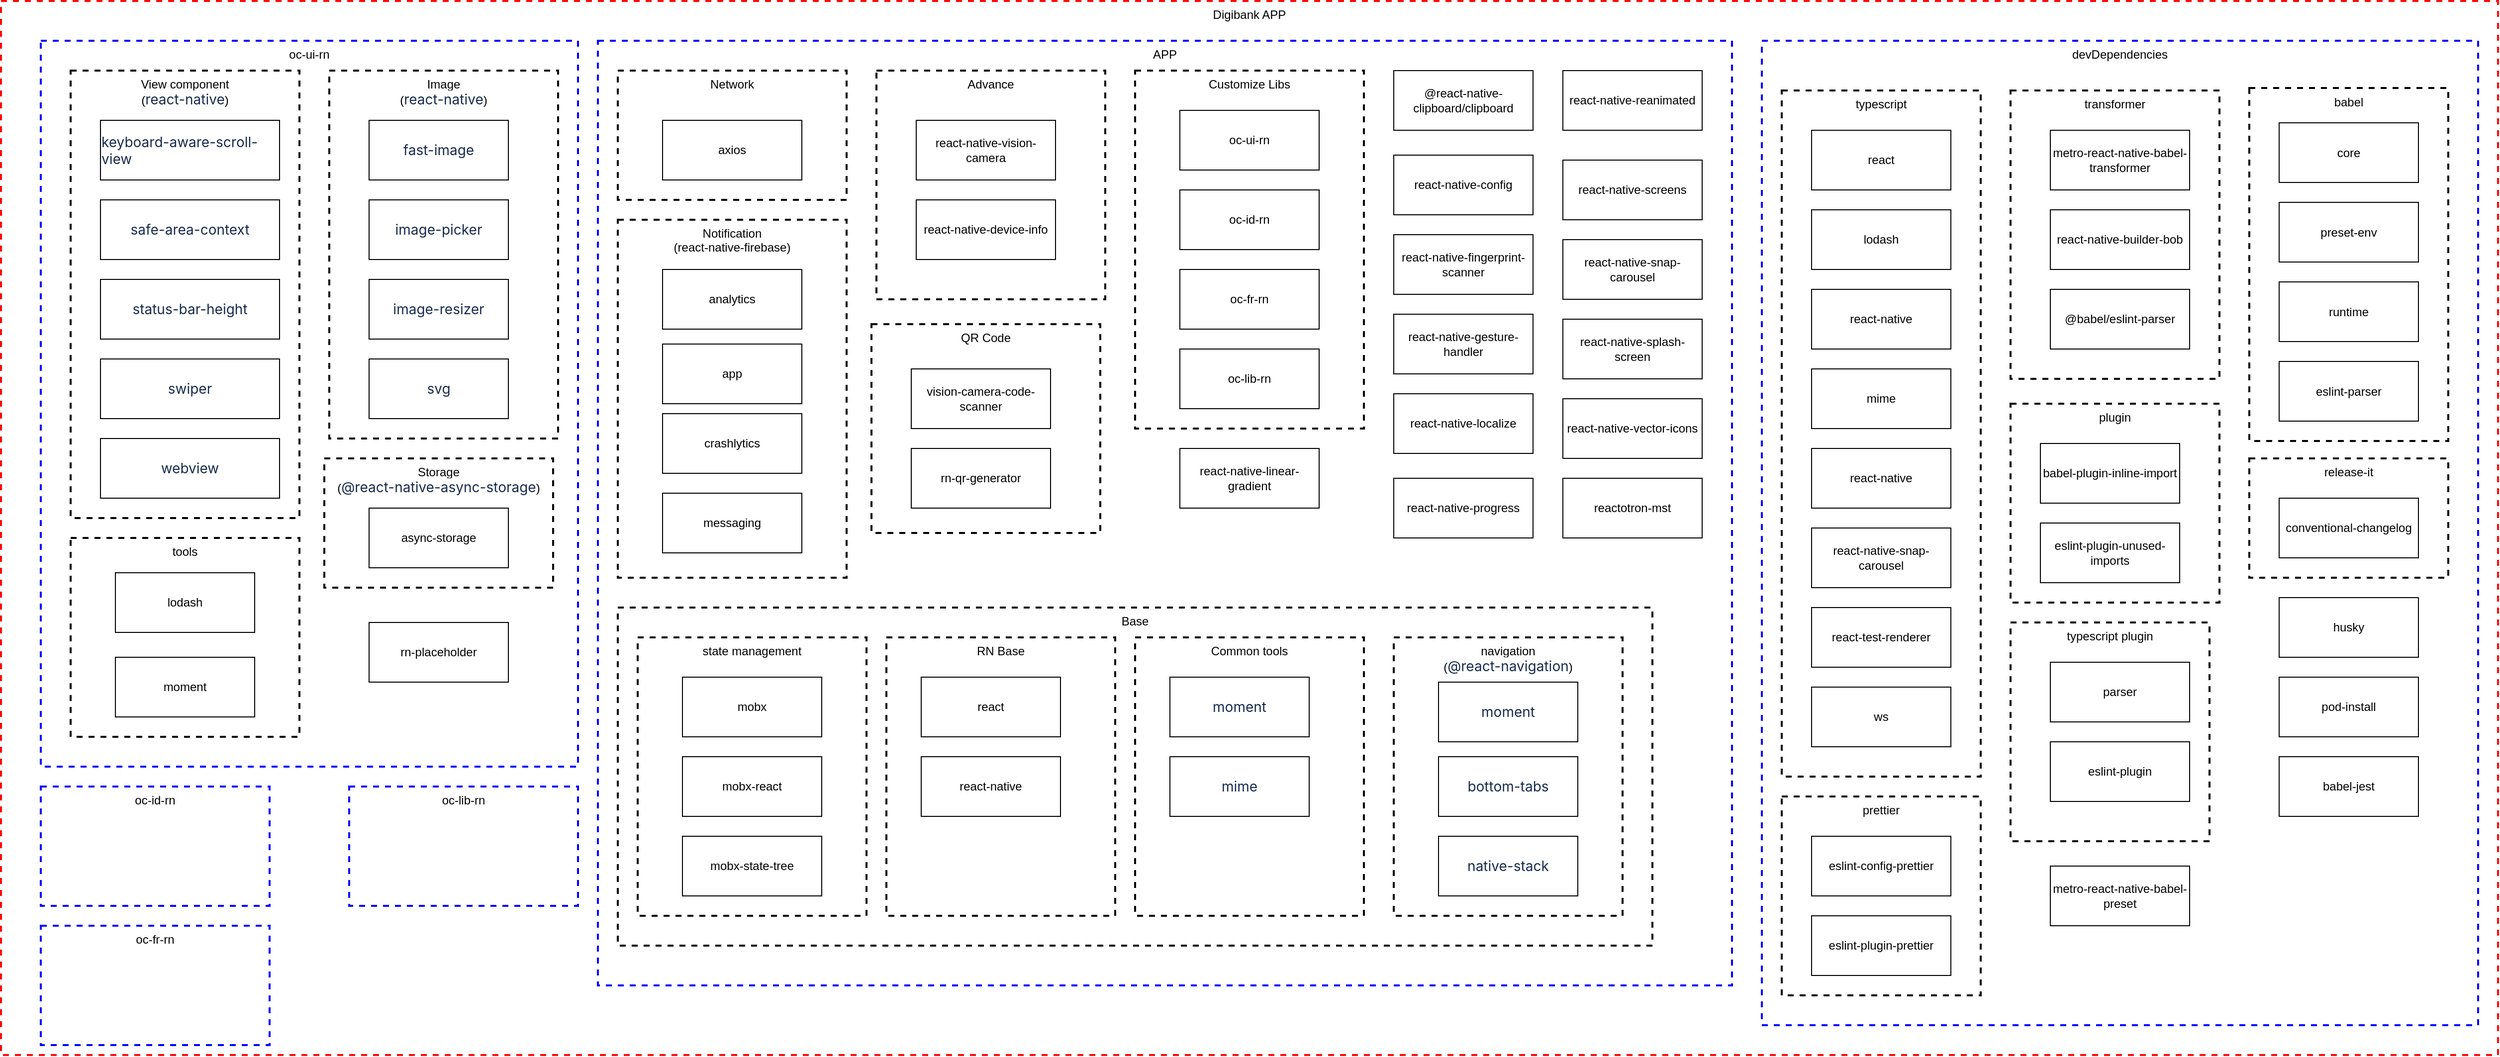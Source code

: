 <mxfile version="20.5.1" type="github">
  <diagram id="OInQUNuNO3AYRQuPPQoJ" name="第 1 页">
    <mxGraphModel dx="3683" dy="1392" grid="1" gridSize="10" guides="1" tooltips="1" connect="1" arrows="1" fold="1" page="1" pageScale="1" pageWidth="1100" pageHeight="850" math="0" shadow="0">
      <root>
        <mxCell id="0" />
        <mxCell id="1" parent="0" />
        <mxCell id="1uEvt_R6zlW470bMk80g-106" value="&lt;span style=&quot;font-weight: 400;&quot;&gt;Digibank APP&lt;/span&gt;" style="rounded=0;whiteSpace=wrap;html=1;dashed=1;strokeWidth=2;fillColor=none;verticalAlign=top;fontStyle=1;strokeColor=#FF0505;" parent="1" vertex="1">
          <mxGeometry x="-110" y="20" width="2510" height="1060" as="geometry" />
        </mxCell>
        <mxCell id="x6n-TaQfmUCHtvgikXO5-33" value="&lt;span style=&quot;font-weight: 400;&quot;&gt;APP&lt;/span&gt;" style="rounded=0;whiteSpace=wrap;html=1;dashed=1;strokeWidth=2;fillColor=none;verticalAlign=top;fontStyle=1;strokeColor=#0000FF;" parent="1" vertex="1">
          <mxGeometry x="490" y="60" width="1140" height="950" as="geometry" />
        </mxCell>
        <mxCell id="Uudwp2KT5LUZXiGAhWFN-2" value="&lt;span style=&quot;font-weight: 400;&quot;&gt;oc-ui-rn&lt;/span&gt;" style="rounded=0;whiteSpace=wrap;html=1;dashed=1;strokeWidth=2;fillColor=none;verticalAlign=top;fontStyle=1;strokeColor=#0000FF;" vertex="1" parent="1">
          <mxGeometry x="-70" y="60" width="540" height="730" as="geometry" />
        </mxCell>
        <mxCell id="Uudwp2KT5LUZXiGAhWFN-3" value="&lt;span style=&quot;color: rgba(0, 0, 0, 0); font-family: monospace; font-size: 0px; font-weight: 400; text-align: start;&quot;&gt;%3CmxGraphModel%3E%3Croot%3E%3CmxCell%20id%3D%220%22%2F%3E%3CmxCell%20id%3D%221%22%20parent%3D%220%22%2F%3E%3CmxCell%20id%3D%222%22%20value%3D%22Poi%22%20style%3D%22rounded%3D0%3BwhiteSpace%3Dwrap%3Bhtml%3D1%3BfontColor%3D%23000000%3BfillColor%3Dnone%3B%22%20vertex%3D%221%22%20parent%3D%221%22%3E%3CmxGeometry%20x%3D%22524%22%20y%3D%22293.75%22%20width%3D%22140%22%20height%3D%2260%22%20as%3D%22geometry%22%2F%3E%3C%2FmxCell%3E%3C%2Froot%3E%3C%2FmxGraphModel%3E&lt;/span&gt;&lt;span style=&quot;font-weight: 400;&quot;&gt;oc-id-rn&lt;/span&gt;" style="rounded=0;whiteSpace=wrap;html=1;dashed=1;strokeWidth=2;fillColor=none;verticalAlign=top;fontStyle=1;strokeColor=#0000FF;" vertex="1" parent="1">
          <mxGeometry x="-70" y="810" width="230" height="120" as="geometry" />
        </mxCell>
        <mxCell id="Uudwp2KT5LUZXiGAhWFN-5" value="&lt;span style=&quot;font-weight: 400;&quot;&gt;oc-fr-rn&lt;/span&gt;" style="rounded=0;whiteSpace=wrap;html=1;dashed=1;strokeWidth=2;fillColor=none;verticalAlign=top;fontStyle=1;strokeColor=#0000FF;" vertex="1" parent="1">
          <mxGeometry x="-70" y="950" width="230" height="120" as="geometry" />
        </mxCell>
        <mxCell id="Uudwp2KT5LUZXiGAhWFN-6" value="&lt;span style=&quot;font-weight: 400;&quot;&gt;oc-lib-rn&lt;/span&gt;" style="rounded=0;whiteSpace=wrap;html=1;dashed=1;strokeWidth=2;fillColor=none;verticalAlign=top;fontStyle=1;strokeColor=#0000FF;" vertex="1" parent="1">
          <mxGeometry x="240" y="810" width="230" height="120" as="geometry" />
        </mxCell>
        <mxCell id="Uudwp2KT5LUZXiGAhWFN-12" value="&lt;span style=&quot;font-weight: 400;&quot;&gt;Base&lt;/span&gt;" style="rounded=0;whiteSpace=wrap;html=1;dashed=1;strokeWidth=2;fillColor=none;verticalAlign=top;fontStyle=1;strokeColor=#000000;" vertex="1" parent="1">
          <mxGeometry x="510" y="630" width="1040" height="340" as="geometry" />
        </mxCell>
        <mxCell id="Uudwp2KT5LUZXiGAhWFN-15" value="&lt;span style=&quot;font-weight: 400;&quot;&gt;Notification&lt;/span&gt;&lt;br&gt;&lt;span style=&quot;font-weight: 400;&quot;&gt;(react-native-firebase&lt;/span&gt;&lt;span style=&quot;font-weight: 400;&quot;&gt;)&lt;/span&gt;" style="rounded=0;whiteSpace=wrap;html=1;dashed=1;strokeWidth=2;fillColor=none;verticalAlign=top;fontStyle=1;strokeColor=#000000;" vertex="1" parent="1">
          <mxGeometry x="510" y="240" width="230" height="360" as="geometry" />
        </mxCell>
        <mxCell id="Uudwp2KT5LUZXiGAhWFN-16" value="&lt;span style=&quot;font-weight: 400;&quot;&gt;Storage&lt;br&gt;(&lt;/span&gt;&lt;span style=&quot;color: rgb(23, 43, 77); font-family: -apple-system, BlinkMacSystemFont, &amp;quot;Segoe UI&amp;quot;, Roboto, Oxygen, Ubuntu, &amp;quot;Fira Sans&amp;quot;, &amp;quot;Droid Sans&amp;quot;, &amp;quot;Helvetica Neue&amp;quot;, sans-serif; font-size: 14px; font-weight: 400; text-align: left; background-color: rgb(255, 255, 255);&quot;&gt;@react-native-async-storage&lt;/span&gt;&lt;span style=&quot;font-weight: 400;&quot;&gt;)&lt;br&gt;&lt;/span&gt;" style="rounded=0;whiteSpace=wrap;html=1;dashed=1;strokeWidth=2;fillColor=none;verticalAlign=top;fontStyle=1;strokeColor=#000000;" vertex="1" parent="1">
          <mxGeometry x="215" y="480" width="230" height="130" as="geometry" />
        </mxCell>
        <mxCell id="Uudwp2KT5LUZXiGAhWFN-17" value="&lt;span style=&quot;font-weight: 400;&quot;&gt;Network&lt;/span&gt;" style="rounded=0;whiteSpace=wrap;html=1;dashed=1;strokeWidth=2;fillColor=none;verticalAlign=top;fontStyle=1;strokeColor=#000000;" vertex="1" parent="1">
          <mxGeometry x="510" y="90" width="230" height="130" as="geometry" />
        </mxCell>
        <mxCell id="Uudwp2KT5LUZXiGAhWFN-18" value="&lt;span style=&quot;font-weight: 400;&quot;&gt;Customize Libs&lt;/span&gt;" style="rounded=0;whiteSpace=wrap;html=1;dashed=1;strokeWidth=2;fillColor=none;verticalAlign=top;fontStyle=1;strokeColor=#000000;" vertex="1" parent="1">
          <mxGeometry x="1030" y="90" width="230" height="360" as="geometry" />
        </mxCell>
        <mxCell id="Uudwp2KT5LUZXiGAhWFN-19" value="oc-ui-rn" style="rounded=0;whiteSpace=wrap;html=1;fontColor=#000000;fillColor=none;" vertex="1" parent="1">
          <mxGeometry x="1075" y="130" width="140" height="60" as="geometry" />
        </mxCell>
        <mxCell id="Uudwp2KT5LUZXiGAhWFN-20" value="&lt;span style=&quot;color: rgba(0, 0, 0, 0); font-family: monospace; font-size: 0px; text-align: start;&quot;&gt;%3CmxGraphModel%3E%3Croot%3E%3CmxCell%20id%3D%220%22%2F%3E%3CmxCell%20id%3D%221%22%20parent%3D%220%22%2F%3E%3CmxCell%20id%3D%222%22%20value%3D%22Poi%22%20style%3D%22rounded%3D0%3BwhiteSpace%3Dwrap%3Bhtml%3D1%3BfontColor%3D%23000000%3BfillColor%3Dnone%3B%22%20vertex%3D%221%22%20parent%3D%221%22%3E%3CmxGeometry%20x%3D%22524%22%20y%3D%22293.75%22%20width%3D%22140%22%20height%3D%2260%22%20as%3D%22geometry%22%2F%3E%3C%2FmxCell%3E%3C%2Froot%3E%3C%2FmxGraphModel%3E&lt;/span&gt;oc-id-rn" style="rounded=0;whiteSpace=wrap;html=1;fontColor=#000000;fillColor=none;" vertex="1" parent="1">
          <mxGeometry x="1075" y="210" width="140" height="60" as="geometry" />
        </mxCell>
        <mxCell id="Uudwp2KT5LUZXiGAhWFN-21" value="oc-fr-rn" style="rounded=0;whiteSpace=wrap;html=1;fontColor=#000000;fillColor=none;" vertex="1" parent="1">
          <mxGeometry x="1075" y="290" width="140" height="60" as="geometry" />
        </mxCell>
        <mxCell id="Uudwp2KT5LUZXiGAhWFN-22" value="oc-lib-rn" style="rounded=0;whiteSpace=wrap;html=1;fontColor=#000000;fillColor=none;" vertex="1" parent="1">
          <mxGeometry x="1075" y="370" width="140" height="60" as="geometry" />
        </mxCell>
        <mxCell id="Uudwp2KT5LUZXiGAhWFN-26" value="axios" style="rounded=0;whiteSpace=wrap;html=1;fontColor=#000000;fillColor=none;" vertex="1" parent="1">
          <mxGeometry x="555" y="140" width="140" height="60" as="geometry" />
        </mxCell>
        <mxCell id="Uudwp2KT5LUZXiGAhWFN-28" value="&lt;span style=&quot;font-weight: 400;&quot;&gt;state management&lt;/span&gt;" style="rounded=0;whiteSpace=wrap;html=1;dashed=1;strokeWidth=2;fillColor=none;verticalAlign=top;fontStyle=1;strokeColor=#000000;" vertex="1" parent="1">
          <mxGeometry x="530" y="660" width="230" height="280" as="geometry" />
        </mxCell>
        <mxCell id="Uudwp2KT5LUZXiGAhWFN-30" value="&lt;span style=&quot;font-weight: 400;&quot;&gt;RN Base&lt;/span&gt;" style="rounded=0;whiteSpace=wrap;html=1;dashed=1;strokeWidth=2;fillColor=none;verticalAlign=top;fontStyle=1;strokeColor=#000000;" vertex="1" parent="1">
          <mxGeometry x="780" y="660" width="230" height="280" as="geometry" />
        </mxCell>
        <mxCell id="Uudwp2KT5LUZXiGAhWFN-13" value="react" style="rounded=0;whiteSpace=wrap;html=1;fontColor=#000000;fillColor=none;" vertex="1" parent="1">
          <mxGeometry x="815" y="700" width="140" height="60" as="geometry" />
        </mxCell>
        <mxCell id="Uudwp2KT5LUZXiGAhWFN-14" value="react-native" style="rounded=0;whiteSpace=wrap;html=1;fontColor=#000000;fillColor=none;" vertex="1" parent="1">
          <mxGeometry x="815" y="780" width="140" height="60" as="geometry" />
        </mxCell>
        <mxCell id="Uudwp2KT5LUZXiGAhWFN-31" value="&lt;div&gt;&lt;span style=&quot;font-weight: 400;&quot;&gt;Common tools&lt;/span&gt;&lt;/div&gt;" style="rounded=0;whiteSpace=wrap;html=1;dashed=1;strokeWidth=2;fillColor=none;verticalAlign=top;fontStyle=1;strokeColor=#000000;" vertex="1" parent="1">
          <mxGeometry x="1030" y="660" width="230" height="280" as="geometry" />
        </mxCell>
        <mxCell id="Uudwp2KT5LUZXiGAhWFN-32" value="&lt;div style=&quot;text-align: left;&quot;&gt;&lt;span style=&quot;background-color: initial; font-size: 14px;&quot;&gt;&lt;font face=&quot;-apple-system, BlinkMacSystemFont, Segoe UI, Roboto, Oxygen, Ubuntu, Fira Sans, Droid Sans, Helvetica Neue, sans-serif&quot; color=&quot;#172b4d&quot;&gt;moment&lt;/font&gt;&lt;/span&gt;&lt;/div&gt;" style="rounded=0;whiteSpace=wrap;html=1;fontColor=#000000;fillColor=none;" vertex="1" parent="1">
          <mxGeometry x="1065" y="700" width="140" height="60" as="geometry" />
        </mxCell>
        <mxCell id="Uudwp2KT5LUZXiGAhWFN-38" value="crashlytics" style="rounded=0;whiteSpace=wrap;html=1;fontColor=#000000;fillColor=none;" vertex="1" parent="1">
          <mxGeometry x="555" y="435" width="140" height="60" as="geometry" />
        </mxCell>
        <mxCell id="Uudwp2KT5LUZXiGAhWFN-37" value="app" style="rounded=0;whiteSpace=wrap;html=1;fontColor=#000000;fillColor=none;" vertex="1" parent="1">
          <mxGeometry x="555" y="365" width="140" height="60" as="geometry" />
        </mxCell>
        <mxCell id="Uudwp2KT5LUZXiGAhWFN-36" value="analytics" style="rounded=0;whiteSpace=wrap;html=1;fontColor=#000000;fillColor=none;" vertex="1" parent="1">
          <mxGeometry x="555" y="290" width="140" height="60" as="geometry" />
        </mxCell>
        <mxCell id="Uudwp2KT5LUZXiGAhWFN-39" value="messaging" style="rounded=0;whiteSpace=wrap;html=1;fontColor=#000000;fillColor=none;" vertex="1" parent="1">
          <mxGeometry x="555" y="515" width="140" height="60" as="geometry" />
        </mxCell>
        <mxCell id="Uudwp2KT5LUZXiGAhWFN-40" value="async-storage" style="rounded=0;whiteSpace=wrap;html=1;fontColor=#000000;fillColor=none;" vertex="1" parent="1">
          <mxGeometry x="260" y="530" width="140" height="60" as="geometry" />
        </mxCell>
        <mxCell id="Uudwp2KT5LUZXiGAhWFN-42" value="&lt;span style=&quot;font-weight: 400;&quot;&gt;Image&lt;/span&gt;&lt;br&gt;&lt;span style=&quot;font-weight: 400;&quot;&gt;(&lt;/span&gt;&lt;span style=&quot;color: rgb(23, 43, 77); font-family: -apple-system, BlinkMacSystemFont, &amp;quot;Segoe UI&amp;quot;, Roboto, Oxygen, Ubuntu, &amp;quot;Fira Sans&amp;quot;, &amp;quot;Droid Sans&amp;quot;, &amp;quot;Helvetica Neue&amp;quot;, sans-serif; font-size: 14px; font-weight: 400; text-align: left; background-color: rgb(255, 255, 255);&quot;&gt;react-native&lt;/span&gt;&lt;span style=&quot;font-weight: 400;&quot;&gt;)&lt;br&gt;&lt;/span&gt;" style="rounded=0;whiteSpace=wrap;html=1;dashed=1;strokeWidth=2;fillColor=none;verticalAlign=top;fontStyle=1;strokeColor=#000000;" vertex="1" parent="1">
          <mxGeometry x="220" y="90" width="230" height="370" as="geometry" />
        </mxCell>
        <mxCell id="Uudwp2KT5LUZXiGAhWFN-43" value="&lt;span style=&quot;color: rgb(23, 43, 77); font-family: -apple-system, BlinkMacSystemFont, &amp;quot;Segoe UI&amp;quot;, Roboto, Oxygen, Ubuntu, &amp;quot;Fira Sans&amp;quot;, &amp;quot;Droid Sans&amp;quot;, &amp;quot;Helvetica Neue&amp;quot;, sans-serif; font-size: 14px; text-align: left; background-color: rgb(255, 255, 255);&quot;&gt;fast-image&lt;/span&gt;" style="rounded=0;whiteSpace=wrap;html=1;fontColor=#000000;fillColor=none;" vertex="1" parent="1">
          <mxGeometry x="260" y="140" width="140" height="60" as="geometry" />
        </mxCell>
        <mxCell id="Uudwp2KT5LUZXiGAhWFN-44" value="&lt;span style=&quot;color: rgb(23, 43, 77); font-family: -apple-system, BlinkMacSystemFont, &amp;quot;Segoe UI&amp;quot;, Roboto, Oxygen, Ubuntu, &amp;quot;Fira Sans&amp;quot;, &amp;quot;Droid Sans&amp;quot;, &amp;quot;Helvetica Neue&amp;quot;, sans-serif; font-size: 14px; text-align: left; background-color: rgb(255, 255, 255);&quot;&gt;image-picker&lt;/span&gt;" style="rounded=0;whiteSpace=wrap;html=1;fontColor=#000000;fillColor=none;" vertex="1" parent="1">
          <mxGeometry x="260" y="220" width="140" height="60" as="geometry" />
        </mxCell>
        <mxCell id="Uudwp2KT5LUZXiGAhWFN-45" value="&lt;span style=&quot;color: rgb(23, 43, 77); font-family: -apple-system, BlinkMacSystemFont, &amp;quot;Segoe UI&amp;quot;, Roboto, Oxygen, Ubuntu, &amp;quot;Fira Sans&amp;quot;, &amp;quot;Droid Sans&amp;quot;, &amp;quot;Helvetica Neue&amp;quot;, sans-serif; font-size: 14px; text-align: left; background-color: rgb(255, 255, 255);&quot;&gt;image-resizer&lt;/span&gt;" style="rounded=0;whiteSpace=wrap;html=1;fontColor=#000000;fillColor=none;" vertex="1" parent="1">
          <mxGeometry x="260" y="300" width="140" height="60" as="geometry" />
        </mxCell>
        <mxCell id="Uudwp2KT5LUZXiGAhWFN-46" value="&lt;span style=&quot;font-weight: 400;&quot;&gt;View component&lt;/span&gt;&lt;br&gt;&lt;span style=&quot;font-weight: 400;&quot;&gt;(&lt;/span&gt;&lt;span style=&quot;color: rgb(23, 43, 77); font-family: -apple-system, BlinkMacSystemFont, &amp;quot;Segoe UI&amp;quot;, Roboto, Oxygen, Ubuntu, &amp;quot;Fira Sans&amp;quot;, &amp;quot;Droid Sans&amp;quot;, &amp;quot;Helvetica Neue&amp;quot;, sans-serif; font-size: 14px; font-weight: 400; text-align: left; background-color: rgb(255, 255, 255);&quot;&gt;react-native&lt;/span&gt;&lt;span style=&quot;font-weight: 400;&quot;&gt;)&lt;br&gt;&lt;/span&gt;" style="rounded=0;whiteSpace=wrap;html=1;dashed=1;strokeWidth=2;fillColor=none;verticalAlign=top;fontStyle=1;strokeColor=#000000;" vertex="1" parent="1">
          <mxGeometry x="-40" y="90" width="230" height="450" as="geometry" />
        </mxCell>
        <mxCell id="Uudwp2KT5LUZXiGAhWFN-47" value="&lt;div style=&quot;text-align: left;&quot;&gt;&lt;span style=&quot;background-color: initial; font-size: 14px;&quot;&gt;&lt;font face=&quot;-apple-system, BlinkMacSystemFont, Segoe UI, Roboto, Oxygen, Ubuntu, Fira Sans, Droid Sans, Helvetica Neue, sans-serif&quot; color=&quot;#172b4d&quot;&gt;keyboard-aware-scroll-view&lt;/font&gt;&lt;/span&gt;&lt;/div&gt;" style="rounded=0;whiteSpace=wrap;html=1;fontColor=#000000;fillColor=none;" vertex="1" parent="1">
          <mxGeometry x="-10" y="140" width="180" height="60" as="geometry" />
        </mxCell>
        <mxCell id="Uudwp2KT5LUZXiGAhWFN-48" value="&lt;div style=&quot;text-align: left;&quot;&gt;&lt;font face=&quot;-apple-system, BlinkMacSystemFont, Segoe UI, Roboto, Oxygen, Ubuntu, Fira Sans, Droid Sans, Helvetica Neue, sans-serif&quot; color=&quot;#172b4d&quot;&gt;&lt;span style=&quot;font-size: 14px;&quot;&gt;safe-area-context&lt;/span&gt;&lt;/font&gt;&lt;br&gt;&lt;/div&gt;" style="rounded=0;whiteSpace=wrap;html=1;fontColor=#000000;fillColor=none;" vertex="1" parent="1">
          <mxGeometry x="-10" y="220" width="180" height="60" as="geometry" />
        </mxCell>
        <mxCell id="Uudwp2KT5LUZXiGAhWFN-49" value="&lt;div style=&quot;text-align: left;&quot;&gt;&lt;font face=&quot;-apple-system, BlinkMacSystemFont, Segoe UI, Roboto, Oxygen, Ubuntu, Fira Sans, Droid Sans, Helvetica Neue, sans-serif&quot; color=&quot;#172b4d&quot;&gt;&lt;span style=&quot;font-size: 14px;&quot;&gt;status-bar-height&lt;/span&gt;&lt;/font&gt;&lt;br&gt;&lt;/div&gt;" style="rounded=0;whiteSpace=wrap;html=1;fontColor=#000000;fillColor=none;" vertex="1" parent="1">
          <mxGeometry x="-10" y="300" width="180" height="60" as="geometry" />
        </mxCell>
        <mxCell id="Uudwp2KT5LUZXiGAhWFN-50" value="&lt;div style=&quot;text-align: left;&quot;&gt;&lt;font face=&quot;-apple-system, BlinkMacSystemFont, Segoe UI, Roboto, Oxygen, Ubuntu, Fira Sans, Droid Sans, Helvetica Neue, sans-serif&quot; color=&quot;#172b4d&quot;&gt;&lt;span style=&quot;font-size: 14px;&quot;&gt;swiper&lt;/span&gt;&lt;/font&gt;&lt;br&gt;&lt;/div&gt;" style="rounded=0;whiteSpace=wrap;html=1;fontColor=#000000;fillColor=none;" vertex="1" parent="1">
          <mxGeometry x="-10" y="380" width="180" height="60" as="geometry" />
        </mxCell>
        <mxCell id="Uudwp2KT5LUZXiGAhWFN-51" value="&lt;div style=&quot;text-align: left;&quot;&gt;&lt;font face=&quot;-apple-system, BlinkMacSystemFont, Segoe UI, Roboto, Oxygen, Ubuntu, Fira Sans, Droid Sans, Helvetica Neue, sans-serif&quot; color=&quot;#172b4d&quot;&gt;&lt;span style=&quot;font-size: 14px;&quot;&gt;webview&lt;/span&gt;&lt;/font&gt;&lt;br&gt;&lt;/div&gt;" style="rounded=0;whiteSpace=wrap;html=1;fontColor=#000000;fillColor=none;" vertex="1" parent="1">
          <mxGeometry x="-10" y="460" width="180" height="60" as="geometry" />
        </mxCell>
        <mxCell id="Uudwp2KT5LUZXiGAhWFN-52" value="&lt;div style=&quot;text-align: left;&quot;&gt;&lt;span style=&quot;background-color: initial; font-size: 14px;&quot;&gt;&lt;font face=&quot;-apple-system, BlinkMacSystemFont, Segoe UI, Roboto, Oxygen, Ubuntu, Fira Sans, Droid Sans, Helvetica Neue, sans-serif&quot; color=&quot;#172b4d&quot;&gt;svg&lt;/font&gt;&lt;/span&gt;&lt;/div&gt;" style="rounded=0;whiteSpace=wrap;html=1;fontColor=#000000;fillColor=none;" vertex="1" parent="1">
          <mxGeometry x="260" y="380" width="140" height="60" as="geometry" />
        </mxCell>
        <mxCell id="Uudwp2KT5LUZXiGAhWFN-56" value="rn-placeholder&lt;span style=&quot;&quot;&gt;	&lt;/span&gt;" style="rounded=0;whiteSpace=wrap;html=1;fontColor=#000000;fillColor=none;" vertex="1" parent="1">
          <mxGeometry x="260" y="645" width="140" height="60" as="geometry" />
        </mxCell>
        <mxCell id="Uudwp2KT5LUZXiGAhWFN-57" value="&lt;span style=&quot;font-weight: 400;&quot;&gt;tools&lt;br&gt;&lt;/span&gt;" style="rounded=0;whiteSpace=wrap;html=1;dashed=1;strokeWidth=2;fillColor=none;verticalAlign=top;fontStyle=1;strokeColor=#000000;" vertex="1" parent="1">
          <mxGeometry x="-40" y="560" width="230" height="200" as="geometry" />
        </mxCell>
        <mxCell id="Uudwp2KT5LUZXiGAhWFN-60" value="moment" style="rounded=0;whiteSpace=wrap;html=1;fontColor=#000000;fillColor=none;" vertex="1" parent="1">
          <mxGeometry x="5" y="680" width="140" height="60" as="geometry" />
        </mxCell>
        <mxCell id="Uudwp2KT5LUZXiGAhWFN-61" value="lodash" style="rounded=0;whiteSpace=wrap;html=1;fontColor=#000000;fillColor=none;" vertex="1" parent="1">
          <mxGeometry x="5" y="595" width="140" height="60" as="geometry" />
        </mxCell>
        <mxCell id="Uudwp2KT5LUZXiGAhWFN-67" value="&lt;span style=&quot;font-weight: 400;&quot;&gt;devDependencies&lt;/span&gt;" style="rounded=0;whiteSpace=wrap;html=1;dashed=1;strokeWidth=2;fillColor=none;verticalAlign=top;fontStyle=1;strokeColor=#0000FF;" vertex="1" parent="1">
          <mxGeometry x="1660" y="60" width="720" height="990" as="geometry" />
        </mxCell>
        <mxCell id="Uudwp2KT5LUZXiGAhWFN-68" value="&lt;span style=&quot;font-weight: 400;&quot;&gt;typescript&lt;/span&gt;" style="rounded=0;whiteSpace=wrap;html=1;dashed=1;strokeWidth=2;fillColor=none;verticalAlign=top;fontStyle=1;strokeColor=#000000;" vertex="1" parent="1">
          <mxGeometry x="1680" y="110" width="200" height="690" as="geometry" />
        </mxCell>
        <mxCell id="Uudwp2KT5LUZXiGAhWFN-72" value="&lt;span style=&quot;font-weight: 400;&quot;&gt;transformer&lt;/span&gt;" style="rounded=0;whiteSpace=wrap;html=1;dashed=1;strokeWidth=2;fillColor=none;verticalAlign=top;fontStyle=1;strokeColor=#000000;" vertex="1" parent="1">
          <mxGeometry x="1910" y="110" width="210" height="290" as="geometry" />
        </mxCell>
        <mxCell id="Uudwp2KT5LUZXiGAhWFN-63" value="react" style="rounded=0;whiteSpace=wrap;html=1;fontColor=#000000;fillColor=none;" vertex="1" parent="1">
          <mxGeometry x="1710" y="150" width="140" height="60" as="geometry" />
        </mxCell>
        <mxCell id="Uudwp2KT5LUZXiGAhWFN-64" value="lodash" style="rounded=0;whiteSpace=wrap;html=1;fontColor=#000000;fillColor=none;" vertex="1" parent="1">
          <mxGeometry x="1710" y="230" width="140" height="60" as="geometry" />
        </mxCell>
        <mxCell id="Uudwp2KT5LUZXiGAhWFN-65" value="react-native" style="rounded=0;whiteSpace=wrap;html=1;fontColor=#000000;fillColor=none;" vertex="1" parent="1">
          <mxGeometry x="1710" y="310" width="140" height="60" as="geometry" />
        </mxCell>
        <mxCell id="Uudwp2KT5LUZXiGAhWFN-69" value="metro-react-native-babel-transformer" style="rounded=0;whiteSpace=wrap;html=1;fontColor=#000000;fillColor=none;" vertex="1" parent="1">
          <mxGeometry x="1950" y="150" width="140" height="60" as="geometry" />
        </mxCell>
        <mxCell id="Uudwp2KT5LUZXiGAhWFN-70" value="react-native-builder-bob" style="rounded=0;whiteSpace=wrap;html=1;fontColor=#000000;fillColor=none;" vertex="1" parent="1">
          <mxGeometry x="1950" y="230" width="140" height="60" as="geometry" />
        </mxCell>
        <mxCell id="Uudwp2KT5LUZXiGAhWFN-77" value="&lt;span style=&quot;font-weight: 400;&quot;&gt;plugin&lt;/span&gt;" style="rounded=0;whiteSpace=wrap;html=1;dashed=1;strokeWidth=2;fillColor=none;verticalAlign=top;fontStyle=1;strokeColor=#000000;" vertex="1" parent="1">
          <mxGeometry x="1910" y="425" width="210" height="200" as="geometry" />
        </mxCell>
        <mxCell id="Uudwp2KT5LUZXiGAhWFN-78" value="babel-plugin-inline-import" style="rounded=0;whiteSpace=wrap;html=1;fontColor=#000000;fillColor=none;" vertex="1" parent="1">
          <mxGeometry x="1940" y="465" width="140" height="60" as="geometry" />
        </mxCell>
        <mxCell id="Uudwp2KT5LUZXiGAhWFN-79" value="eslint-plugin-unused-imports" style="rounded=0;whiteSpace=wrap;html=1;fontColor=#000000;fillColor=none;" vertex="1" parent="1">
          <mxGeometry x="1940" y="545" width="140" height="60" as="geometry" />
        </mxCell>
        <mxCell id="Uudwp2KT5LUZXiGAhWFN-80" value="husky" style="rounded=0;whiteSpace=wrap;html=1;fontColor=#000000;fillColor=none;" vertex="1" parent="1">
          <mxGeometry x="2180" y="620" width="140" height="60" as="geometry" />
        </mxCell>
        <mxCell id="Uudwp2KT5LUZXiGAhWFN-82" value="&lt;span style=&quot;font-weight: 400;&quot;&gt;prettier&lt;/span&gt;" style="rounded=0;whiteSpace=wrap;html=1;dashed=1;strokeWidth=2;fillColor=none;verticalAlign=top;fontStyle=1;strokeColor=#000000;" vertex="1" parent="1">
          <mxGeometry x="1680" y="820" width="200" height="200" as="geometry" />
        </mxCell>
        <mxCell id="Uudwp2KT5LUZXiGAhWFN-85" value="eslint-config-prettier" style="rounded=0;whiteSpace=wrap;html=1;fontColor=#000000;fillColor=none;" vertex="1" parent="1">
          <mxGeometry x="1710" y="860" width="140" height="60" as="geometry" />
        </mxCell>
        <mxCell id="Uudwp2KT5LUZXiGAhWFN-86" value="eslint-plugin-prettier" style="rounded=0;whiteSpace=wrap;html=1;fontColor=#000000;fillColor=none;" vertex="1" parent="1">
          <mxGeometry x="1710" y="940" width="140" height="60" as="geometry" />
        </mxCell>
        <mxCell id="Uudwp2KT5LUZXiGAhWFN-88" value="pod-install" style="rounded=0;whiteSpace=wrap;html=1;fontColor=#000000;fillColor=none;" vertex="1" parent="1">
          <mxGeometry x="2180" y="700" width="140" height="60" as="geometry" />
        </mxCell>
        <mxCell id="Uudwp2KT5LUZXiGAhWFN-89" value="&lt;span style=&quot;font-weight: 400;&quot;&gt;release-it&lt;/span&gt;" style="rounded=0;whiteSpace=wrap;html=1;dashed=1;strokeWidth=2;fillColor=none;verticalAlign=top;fontStyle=1;strokeColor=#000000;" vertex="1" parent="1">
          <mxGeometry x="2150" y="480" width="200" height="120" as="geometry" />
        </mxCell>
        <mxCell id="Uudwp2KT5LUZXiGAhWFN-87" value="conventional-changelog" style="rounded=0;whiteSpace=wrap;html=1;fontColor=#000000;fillColor=none;" vertex="1" parent="1">
          <mxGeometry x="2180" y="520" width="140" height="60" as="geometry" />
        </mxCell>
        <mxCell id="Uudwp2KT5LUZXiGAhWFN-92" value="@babel/eslint-parser" style="rounded=0;whiteSpace=wrap;html=1;fontColor=#000000;fillColor=none;" vertex="1" parent="1">
          <mxGeometry x="1950" y="310" width="140" height="60" as="geometry" />
        </mxCell>
        <mxCell id="Uudwp2KT5LUZXiGAhWFN-93" value="&lt;span style=&quot;font-weight: 400;&quot;&gt;babel&lt;/span&gt;" style="rounded=0;whiteSpace=wrap;html=1;dashed=1;strokeWidth=2;fillColor=none;verticalAlign=top;fontStyle=1;strokeColor=#000000;" vertex="1" parent="1">
          <mxGeometry x="2150" y="107.5" width="200" height="355" as="geometry" />
        </mxCell>
        <mxCell id="Uudwp2KT5LUZXiGAhWFN-94" value="mime" style="rounded=0;whiteSpace=wrap;html=1;fontColor=#000000;fillColor=none;" vertex="1" parent="1">
          <mxGeometry x="1710" y="390" width="140" height="60" as="geometry" />
        </mxCell>
        <mxCell id="Uudwp2KT5LUZXiGAhWFN-95" value="core" style="rounded=0;whiteSpace=wrap;html=1;fontColor=#000000;fillColor=none;" vertex="1" parent="1">
          <mxGeometry x="2180" y="142.5" width="140" height="60" as="geometry" />
        </mxCell>
        <mxCell id="Uudwp2KT5LUZXiGAhWFN-96" value="preset-env" style="rounded=0;whiteSpace=wrap;html=1;fontColor=#000000;fillColor=none;" vertex="1" parent="1">
          <mxGeometry x="2180" y="222.5" width="140" height="60" as="geometry" />
        </mxCell>
        <mxCell id="Uudwp2KT5LUZXiGAhWFN-97" value="runtime" style="rounded=0;whiteSpace=wrap;html=1;fontColor=#000000;fillColor=none;" vertex="1" parent="1">
          <mxGeometry x="2180" y="302.5" width="140" height="60" as="geometry" />
        </mxCell>
        <mxCell id="Uudwp2KT5LUZXiGAhWFN-98" value="eslint-parser" style="rounded=0;whiteSpace=wrap;html=1;fontColor=#000000;fillColor=none;" vertex="1" parent="1">
          <mxGeometry x="2180" y="382.5" width="140" height="60" as="geometry" />
        </mxCell>
        <mxCell id="Uudwp2KT5LUZXiGAhWFN-100" value="react-native" style="rounded=0;whiteSpace=wrap;html=1;fontColor=#000000;fillColor=none;" vertex="1" parent="1">
          <mxGeometry x="1710" y="470" width="140" height="60" as="geometry" />
        </mxCell>
        <mxCell id="Uudwp2KT5LUZXiGAhWFN-101" value="react-native-snap-carousel" style="rounded=0;whiteSpace=wrap;html=1;fontColor=#000000;fillColor=none;" vertex="1" parent="1">
          <mxGeometry x="1710" y="550" width="140" height="60" as="geometry" />
        </mxCell>
        <mxCell id="Uudwp2KT5LUZXiGAhWFN-102" value="react-test-renderer" style="rounded=0;whiteSpace=wrap;html=1;fontColor=#000000;fillColor=none;" vertex="1" parent="1">
          <mxGeometry x="1710" y="630" width="140" height="60" as="geometry" />
        </mxCell>
        <mxCell id="Uudwp2KT5LUZXiGAhWFN-103" value="ws" style="rounded=0;whiteSpace=wrap;html=1;fontColor=#000000;fillColor=none;" vertex="1" parent="1">
          <mxGeometry x="1710" y="710" width="140" height="60" as="geometry" />
        </mxCell>
        <mxCell id="Uudwp2KT5LUZXiGAhWFN-104" value="&lt;span style=&quot;font-weight: 400;&quot;&gt;typescript&amp;nbsp;plugin&lt;/span&gt;" style="rounded=0;whiteSpace=wrap;html=1;dashed=1;strokeWidth=2;fillColor=none;verticalAlign=top;fontStyle=1;strokeColor=#000000;" vertex="1" parent="1">
          <mxGeometry x="1910" y="645" width="200" height="220" as="geometry" />
        </mxCell>
        <mxCell id="Uudwp2KT5LUZXiGAhWFN-105" value="parser" style="rounded=0;whiteSpace=wrap;html=1;fontColor=#000000;fillColor=none;" vertex="1" parent="1">
          <mxGeometry x="1950" y="685" width="140" height="60" as="geometry" />
        </mxCell>
        <mxCell id="Uudwp2KT5LUZXiGAhWFN-106" value="eslint-plugin" style="rounded=0;whiteSpace=wrap;html=1;fontColor=#000000;fillColor=none;" vertex="1" parent="1">
          <mxGeometry x="1950" y="765" width="140" height="60" as="geometry" />
        </mxCell>
        <mxCell id="Uudwp2KT5LUZXiGAhWFN-107" value="babel-jest" style="rounded=0;whiteSpace=wrap;html=1;fontColor=#000000;fillColor=none;" vertex="1" parent="1">
          <mxGeometry x="2180" y="780" width="140" height="60" as="geometry" />
        </mxCell>
        <mxCell id="Uudwp2KT5LUZXiGAhWFN-108" value="metro-react-native-babel-preset" style="rounded=0;whiteSpace=wrap;html=1;fontColor=#000000;fillColor=none;" vertex="1" parent="1">
          <mxGeometry x="1950" y="890" width="140" height="60" as="geometry" />
        </mxCell>
        <mxCell id="Uudwp2KT5LUZXiGAhWFN-109" value="&lt;span style=&quot;font-weight: 400;&quot;&gt;Advance&lt;/span&gt;" style="rounded=0;whiteSpace=wrap;html=1;dashed=1;strokeWidth=2;fillColor=none;verticalAlign=top;fontStyle=1;strokeColor=#000000;" vertex="1" parent="1">
          <mxGeometry x="770" y="90" width="230" height="230" as="geometry" />
        </mxCell>
        <mxCell id="Uudwp2KT5LUZXiGAhWFN-110" value="react-native-vision-camera" style="rounded=0;whiteSpace=wrap;html=1;fontColor=#000000;fillColor=none;" vertex="1" parent="1">
          <mxGeometry x="810" y="140" width="140" height="60" as="geometry" />
        </mxCell>
        <mxCell id="Uudwp2KT5LUZXiGAhWFN-111" value="react-native-device-info&lt;span style=&quot;&quot;&gt;	&lt;/span&gt;" style="rounded=0;whiteSpace=wrap;html=1;fontColor=#000000;fillColor=none;" vertex="1" parent="1">
          <mxGeometry x="810" y="220" width="140" height="60" as="geometry" />
        </mxCell>
        <mxCell id="Uudwp2KT5LUZXiGAhWFN-112" value="&lt;span style=&quot;font-weight: 400;&quot;&gt;QR Code&lt;/span&gt;" style="rounded=0;whiteSpace=wrap;html=1;dashed=1;strokeWidth=2;fillColor=none;verticalAlign=top;fontStyle=1;strokeColor=#000000;" vertex="1" parent="1">
          <mxGeometry x="765" y="345" width="230" height="210" as="geometry" />
        </mxCell>
        <mxCell id="Uudwp2KT5LUZXiGAhWFN-113" value="vision-camera-code-scanner&lt;span style=&quot;&quot;&gt;	&lt;/span&gt;" style="rounded=0;whiteSpace=wrap;html=1;fontColor=#000000;fillColor=none;" vertex="1" parent="1">
          <mxGeometry x="805" y="390" width="140" height="60" as="geometry" />
        </mxCell>
        <mxCell id="Uudwp2KT5LUZXiGAhWFN-114" value="rn-qr-generator&lt;span style=&quot;&quot;&gt;	&lt;/span&gt;" style="rounded=0;whiteSpace=wrap;html=1;fontColor=#000000;fillColor=none;" vertex="1" parent="1">
          <mxGeometry x="805" y="470" width="140" height="60" as="geometry" />
        </mxCell>
        <mxCell id="Uudwp2KT5LUZXiGAhWFN-115" value="&lt;div style=&quot;text-align: left;&quot;&gt;&lt;font face=&quot;-apple-system, BlinkMacSystemFont, Segoe UI, Roboto, Oxygen, Ubuntu, Fira Sans, Droid Sans, Helvetica Neue, sans-serif&quot; color=&quot;#172b4d&quot;&gt;&lt;span style=&quot;font-size: 14px;&quot;&gt;mime&lt;/span&gt;&lt;/font&gt;&lt;br&gt;&lt;/div&gt;" style="rounded=0;whiteSpace=wrap;html=1;fontColor=#000000;fillColor=none;" vertex="1" parent="1">
          <mxGeometry x="1065" y="780" width="140" height="60" as="geometry" />
        </mxCell>
        <mxCell id="Uudwp2KT5LUZXiGAhWFN-116" value="&lt;span style=&quot;font-weight: 400;&quot;&gt;navigation&lt;br&gt;(&lt;/span&gt;&lt;span style=&quot;color: rgb(23, 43, 77); font-family: -apple-system, BlinkMacSystemFont, &amp;quot;Segoe UI&amp;quot;, Roboto, Oxygen, Ubuntu, &amp;quot;Fira Sans&amp;quot;, &amp;quot;Droid Sans&amp;quot;, &amp;quot;Helvetica Neue&amp;quot;, sans-serif; font-size: 14px; font-weight: 400; text-align: left; background-color: rgb(255, 255, 255);&quot;&gt;@react-navigation&lt;/span&gt;&lt;span style=&quot;font-weight: 400;&quot;&gt;)&lt;br&gt;&lt;/span&gt;" style="rounded=0;whiteSpace=wrap;html=1;dashed=1;strokeWidth=2;fillColor=none;verticalAlign=top;fontStyle=1;strokeColor=#000000;" vertex="1" parent="1">
          <mxGeometry x="1290" y="660" width="230" height="280" as="geometry" />
        </mxCell>
        <mxCell id="Uudwp2KT5LUZXiGAhWFN-117" value="&lt;div style=&quot;text-align: left;&quot;&gt;&lt;span style=&quot;background-color: initial; font-size: 14px;&quot;&gt;&lt;font face=&quot;-apple-system, BlinkMacSystemFont, Segoe UI, Roboto, Oxygen, Ubuntu, Fira Sans, Droid Sans, Helvetica Neue, sans-serif&quot; color=&quot;#172b4d&quot;&gt;moment&lt;/font&gt;&lt;/span&gt;&lt;/div&gt;" style="rounded=0;whiteSpace=wrap;html=1;fontColor=#000000;fillColor=none;" vertex="1" parent="1">
          <mxGeometry x="1335" y="705" width="140" height="60" as="geometry" />
        </mxCell>
        <mxCell id="Uudwp2KT5LUZXiGAhWFN-118" value="&lt;div style=&quot;text-align: left;&quot;&gt;&lt;font face=&quot;-apple-system, BlinkMacSystemFont, Segoe UI, Roboto, Oxygen, Ubuntu, Fira Sans, Droid Sans, Helvetica Neue, sans-serif&quot; color=&quot;#172b4d&quot;&gt;&lt;span style=&quot;font-size: 14px;&quot;&gt;bottom-tabs&lt;/span&gt;&lt;/font&gt;&lt;br&gt;&lt;/div&gt;" style="rounded=0;whiteSpace=wrap;html=1;fontColor=#000000;fillColor=none;" vertex="1" parent="1">
          <mxGeometry x="1335" y="780" width="140" height="60" as="geometry" />
        </mxCell>
        <mxCell id="Uudwp2KT5LUZXiGAhWFN-119" value="&lt;div style=&quot;text-align: left;&quot;&gt;&lt;font face=&quot;-apple-system, BlinkMacSystemFont, Segoe UI, Roboto, Oxygen, Ubuntu, Fira Sans, Droid Sans, Helvetica Neue, sans-serif&quot; color=&quot;#172b4d&quot;&gt;&lt;span style=&quot;font-size: 14px;&quot;&gt;native-stack&lt;/span&gt;&lt;/font&gt;&lt;br&gt;&lt;/div&gt;" style="rounded=0;whiteSpace=wrap;html=1;fontColor=#000000;fillColor=none;" vertex="1" parent="1">
          <mxGeometry x="1335" y="860" width="140" height="60" as="geometry" />
        </mxCell>
        <mxCell id="Uudwp2KT5LUZXiGAhWFN-23" value="mobx" style="rounded=0;whiteSpace=wrap;html=1;fontColor=#000000;fillColor=none;" vertex="1" parent="1">
          <mxGeometry x="575" y="700" width="140" height="60" as="geometry" />
        </mxCell>
        <mxCell id="Uudwp2KT5LUZXiGAhWFN-24" value="mobx-react" style="rounded=0;whiteSpace=wrap;html=1;fontColor=#000000;fillColor=none;" vertex="1" parent="1">
          <mxGeometry x="575" y="780" width="140" height="60" as="geometry" />
        </mxCell>
        <mxCell id="Uudwp2KT5LUZXiGAhWFN-25" value="mobx-state-tree" style="rounded=0;whiteSpace=wrap;html=1;fontColor=#000000;fillColor=none;" vertex="1" parent="1">
          <mxGeometry x="575" y="860" width="140" height="60" as="geometry" />
        </mxCell>
        <mxCell id="Uudwp2KT5LUZXiGAhWFN-120" value="@react-native-clipboard/clipboard" style="rounded=0;whiteSpace=wrap;html=1;fontColor=#000000;fillColor=none;" vertex="1" parent="1">
          <mxGeometry x="1290" y="90" width="140" height="60" as="geometry" />
        </mxCell>
        <mxCell id="Uudwp2KT5LUZXiGAhWFN-121" value="react-native-config&lt;span style=&quot;&quot;&gt;	&lt;/span&gt;" style="rounded=0;whiteSpace=wrap;html=1;fontColor=#000000;fillColor=none;" vertex="1" parent="1">
          <mxGeometry x="1290" y="175" width="140" height="60" as="geometry" />
        </mxCell>
        <mxCell id="Uudwp2KT5LUZXiGAhWFN-122" value="react-native-fingerprint-scanner&lt;span style=&quot;&quot;&gt;	&lt;/span&gt;" style="rounded=0;whiteSpace=wrap;html=1;fontColor=#000000;fillColor=none;" vertex="1" parent="1">
          <mxGeometry x="1290" y="255" width="140" height="60" as="geometry" />
        </mxCell>
        <mxCell id="Uudwp2KT5LUZXiGAhWFN-123" value="react-native-gesture-handler&lt;span style=&quot;&quot;&gt;	&lt;/span&gt;" style="rounded=0;whiteSpace=wrap;html=1;fontColor=#000000;fillColor=none;" vertex="1" parent="1">
          <mxGeometry x="1290" y="335" width="140" height="60" as="geometry" />
        </mxCell>
        <mxCell id="Uudwp2KT5LUZXiGAhWFN-124" value="react-native-linear-gradient&lt;span style=&quot;&quot;&gt;	&lt;/span&gt;" style="rounded=0;whiteSpace=wrap;html=1;fontColor=#000000;fillColor=none;" vertex="1" parent="1">
          <mxGeometry x="1075" y="470" width="140" height="60" as="geometry" />
        </mxCell>
        <mxCell id="Uudwp2KT5LUZXiGAhWFN-125" value="react-native-localize&lt;span style=&quot;&quot;&gt;	&lt;/span&gt;" style="rounded=0;whiteSpace=wrap;html=1;fontColor=#000000;fillColor=none;" vertex="1" parent="1">
          <mxGeometry x="1290" y="415" width="140" height="60" as="geometry" />
        </mxCell>
        <mxCell id="Uudwp2KT5LUZXiGAhWFN-126" value="react-native-progress&lt;span style=&quot;&quot;&gt;	&lt;/span&gt;" style="rounded=0;whiteSpace=wrap;html=1;fontColor=#000000;fillColor=none;" vertex="1" parent="1">
          <mxGeometry x="1290" y="500" width="140" height="60" as="geometry" />
        </mxCell>
        <mxCell id="Uudwp2KT5LUZXiGAhWFN-127" value="react-native-reanimated&lt;span style=&quot;&quot;&gt;	&lt;/span&gt;" style="rounded=0;whiteSpace=wrap;html=1;fontColor=#000000;fillColor=none;" vertex="1" parent="1">
          <mxGeometry x="1460" y="90" width="140" height="60" as="geometry" />
        </mxCell>
        <mxCell id="Uudwp2KT5LUZXiGAhWFN-128" value="react-native-screens&lt;span style=&quot;&quot;&gt;	&lt;/span&gt;" style="rounded=0;whiteSpace=wrap;html=1;fontColor=#000000;fillColor=none;" vertex="1" parent="1">
          <mxGeometry x="1460" y="180" width="140" height="60" as="geometry" />
        </mxCell>
        <mxCell id="Uudwp2KT5LUZXiGAhWFN-130" value="react-native-snap-carousel&lt;span style=&quot;&quot;&gt;	&lt;/span&gt;" style="rounded=0;whiteSpace=wrap;html=1;fontColor=#000000;fillColor=none;" vertex="1" parent="1">
          <mxGeometry x="1460" y="260" width="140" height="60" as="geometry" />
        </mxCell>
        <mxCell id="Uudwp2KT5LUZXiGAhWFN-131" value="react-native-splash-screen&lt;span style=&quot;&quot;&gt;	&lt;/span&gt;" style="rounded=0;whiteSpace=wrap;html=1;fontColor=#000000;fillColor=none;" vertex="1" parent="1">
          <mxGeometry x="1460" y="340" width="140" height="60" as="geometry" />
        </mxCell>
        <mxCell id="Uudwp2KT5LUZXiGAhWFN-132" value="react-native-vector-icons&lt;span style=&quot;&quot;&gt;	&lt;/span&gt;" style="rounded=0;whiteSpace=wrap;html=1;fontColor=#000000;fillColor=none;" vertex="1" parent="1">
          <mxGeometry x="1460" y="420" width="140" height="60" as="geometry" />
        </mxCell>
        <mxCell id="Uudwp2KT5LUZXiGAhWFN-133" value="reactotron-mst&lt;span style=&quot;&quot;&gt;	&lt;/span&gt;" style="rounded=0;whiteSpace=wrap;html=1;fontColor=#000000;fillColor=none;" vertex="1" parent="1">
          <mxGeometry x="1460" y="500" width="140" height="60" as="geometry" />
        </mxCell>
      </root>
    </mxGraphModel>
  </diagram>
</mxfile>
